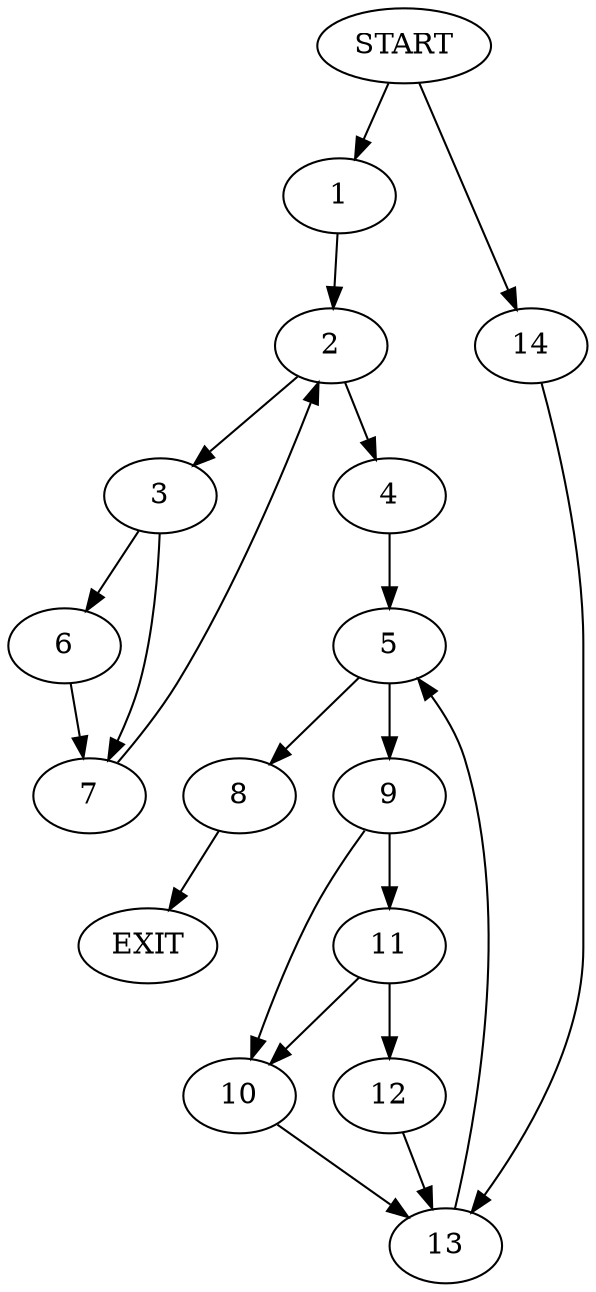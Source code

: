 digraph {
0 [label="START"]
15 [label="EXIT"]
0 -> 1
1 -> 2
2 -> 3
2 -> 4
4 -> 5
3 -> 6
3 -> 7
6 -> 7
7 -> 2
5 -> 8
5 -> 9
9 -> 10
9 -> 11
8 -> 15
11 -> 10
11 -> 12
10 -> 13
12 -> 13
13 -> 5
0 -> 14
14 -> 13
}
